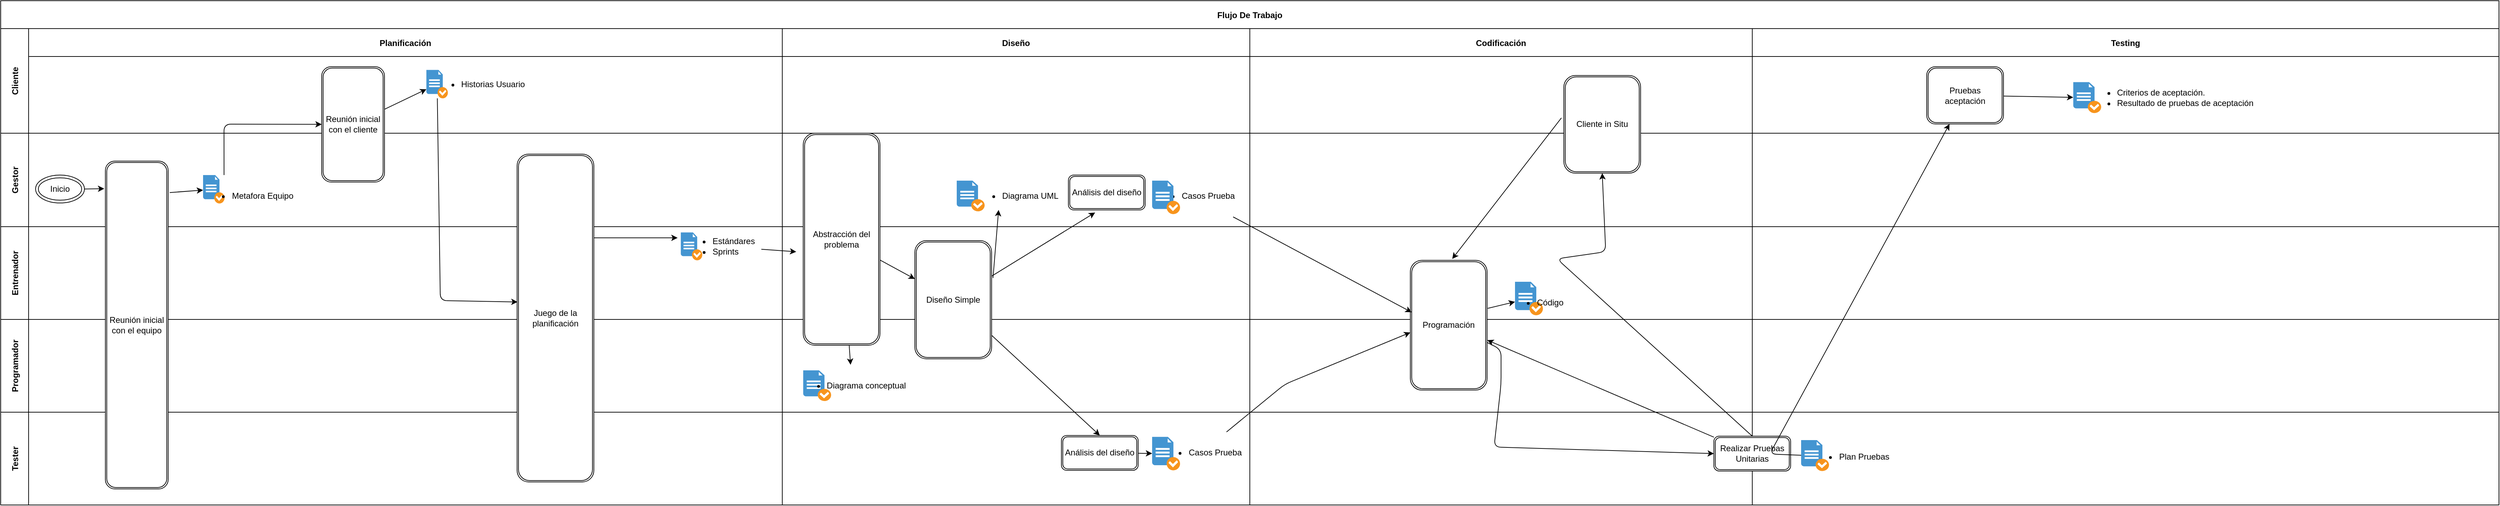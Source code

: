 <mxfile>
    <diagram id="Hp4dVfdLVx2DITK1ITba" name="Página-1">
        <mxGraphModel dx="1243" dy="828" grid="1" gridSize="10" guides="1" tooltips="1" connect="1" arrows="1" fold="1" page="0" pageScale="1" pageWidth="827" pageHeight="1169" math="0" shadow="0">
            <root>
                <mxCell id="0"/>
                <mxCell id="1" parent="0"/>
                <mxCell id="2" value="Flujo De Trabajo" style="shape=table;childLayout=tableLayout;startSize=40;collapsible=0;recursiveResize=0;expand=0;fontStyle=1;" parent="1" vertex="1">
                    <mxGeometry x="560" y="-120" width="3580" height="723" as="geometry"/>
                </mxCell>
                <mxCell id="3" value="Cliente" style="shape=tableRow;horizontal=0;startSize=40;swimlaneHead=0;swimlaneBody=0;top=0;left=0;bottom=0;right=0;dropTarget=0;fillColor=none;collapsible=0;recursiveResize=0;expand=0;fontStyle=1;" parent="2" vertex="1">
                    <mxGeometry y="40" width="3580" height="150" as="geometry"/>
                </mxCell>
                <mxCell id="15" value="Planificación" style="swimlane;swimlaneHead=0;swimlaneBody=0;fontStyle=0;connectable=0;fillColor=none;startSize=40;collapsible=0;recursiveResize=0;expand=0;fontStyle=1;" parent="3" vertex="1">
                    <mxGeometry x="40" width="1080" height="150" as="geometry">
                        <mxRectangle width="1080" height="150" as="alternateBounds"/>
                    </mxGeometry>
                </mxCell>
                <mxCell id="63" style="edgeStyle=none;html=1;strokeColor=default;strokeWidth=1;endArrow=classic;endFill=1;" parent="15" source="59" target="60" edge="1">
                    <mxGeometry relative="1" as="geometry"/>
                </mxCell>
                <mxCell id="59" value="Reunión inicial con el cliente" style="shape=ext;double=1;rounded=1;whiteSpace=wrap;html=1;" parent="15" vertex="1">
                    <mxGeometry x="420" y="54.6" width="90" height="165.4" as="geometry"/>
                </mxCell>
                <mxCell id="60" value="" style="shadow=0;dashed=0;html=1;strokeColor=none;fillColor=#4495D1;labelPosition=center;verticalLabelPosition=bottom;verticalAlign=top;align=center;outlineConnect=0;shape=mxgraph.veeam.checked_doc;" parent="15" vertex="1">
                    <mxGeometry x="570" y="59.2" width="30.8" height="40.8" as="geometry"/>
                </mxCell>
                <mxCell id="61" value="&lt;div style=&quot;text-align: justify;&quot;&gt;&lt;ul&gt;&lt;li&gt;Historias Usuario&lt;/li&gt;&lt;/ul&gt;&lt;/div&gt;" style="text;html=1;align=center;verticalAlign=middle;resizable=0;points=[];autosize=1;strokeColor=none;fillColor=none;" parent="15" vertex="1">
                    <mxGeometry x="570" y="49.6" width="150" height="60" as="geometry"/>
                </mxCell>
                <mxCell id="4" value="Diseño" style="swimlane;swimlaneHead=0;swimlaneBody=0;fontStyle=0;connectable=0;fillColor=none;startSize=40;collapsible=0;recursiveResize=0;expand=0;fontStyle=1;" parent="3" vertex="1">
                    <mxGeometry x="1120" width="670" height="150" as="geometry">
                        <mxRectangle width="670" height="150" as="alternateBounds"/>
                    </mxGeometry>
                </mxCell>
                <mxCell id="5" value="Codificación" style="swimlane;swimlaneHead=0;swimlaneBody=0;fontStyle=0;connectable=0;fillColor=none;startSize=40;collapsible=0;recursiveResize=0;expand=0;fontStyle=1;" parent="3" vertex="1">
                    <mxGeometry x="1790" width="720" height="150" as="geometry">
                        <mxRectangle width="720" height="150" as="alternateBounds"/>
                    </mxGeometry>
                </mxCell>
                <mxCell id="195" value="Cliente in Situ" style="shape=ext;double=1;rounded=1;whiteSpace=wrap;html=1;" parent="5" vertex="1">
                    <mxGeometry x="450" y="67.3" width="110" height="140" as="geometry"/>
                </mxCell>
                <mxCell id="6" value="Testing" style="swimlane;swimlaneHead=0;swimlaneBody=0;fontStyle=0;connectable=0;fillColor=none;startSize=40;collapsible=0;recursiveResize=0;expand=0;fontStyle=1;" parent="3" vertex="1">
                    <mxGeometry x="2510" width="1070" height="150" as="geometry">
                        <mxRectangle width="1070" height="150" as="alternateBounds"/>
                    </mxGeometry>
                </mxCell>
                <mxCell id="113" value="Pruebas aceptación" style="shape=ext;double=1;rounded=1;whiteSpace=wrap;html=1;" parent="6" vertex="1">
                    <mxGeometry x="250" y="54.6" width="110" height="82.2" as="geometry"/>
                </mxCell>
                <mxCell id="179" value="&lt;div style=&quot;text-align: justify;&quot;&gt;&lt;ul&gt;&lt;li&gt;Criterios de aceptación.&lt;/li&gt;&lt;li&gt;Resultado de pruebas de aceptación&lt;/li&gt;&lt;/ul&gt;&lt;/div&gt;" style="text;html=1;align=center;verticalAlign=middle;resizable=0;points=[];autosize=1;strokeColor=none;fillColor=none;" parent="6" vertex="1">
                    <mxGeometry x="470" y="58.95" width="260" height="80" as="geometry"/>
                </mxCell>
                <mxCell id="203" value="" style="shadow=0;dashed=0;html=1;strokeColor=none;fillColor=#4495D1;labelPosition=center;verticalLabelPosition=bottom;verticalAlign=top;align=center;outlineConnect=0;shape=mxgraph.veeam.checked_doc;" parent="6" vertex="1">
                    <mxGeometry x="460" y="76.8" width="40" height="44.3" as="geometry"/>
                </mxCell>
                <mxCell id="180" style="edgeStyle=none;html=1;strokeColor=default;strokeWidth=1;startArrow=none;startFill=0;endArrow=classic;endFill=1;" parent="6" source="113" edge="1" target="203">
                    <mxGeometry relative="1" as="geometry">
                        <mxPoint x="180" y="100" as="targetPoint"/>
                    </mxGeometry>
                </mxCell>
                <mxCell id="88" style="edgeStyle=none;html=1;strokeColor=default;strokeWidth=1;endArrow=classic;endFill=1;" parent="3" edge="1">
                    <mxGeometry relative="1" as="geometry">
                        <mxPoint x="850" y="300" as="sourcePoint"/>
                        <mxPoint x="970" y="300" as="targetPoint"/>
                    </mxGeometry>
                </mxCell>
                <mxCell id="7" value="Gestor" style="shape=tableRow;horizontal=0;startSize=40;swimlaneHead=0;swimlaneBody=0;top=0;left=0;bottom=0;right=0;dropTarget=0;fillColor=none;collapsible=0;recursiveResize=0;expand=0;fontStyle=1;" parent="2" vertex="1">
                    <mxGeometry y="190" width="3580" height="134" as="geometry"/>
                </mxCell>
                <mxCell id="16" style="swimlane;swimlaneHead=0;swimlaneBody=0;fontStyle=0;connectable=0;fillColor=none;startSize=0;collapsible=0;recursiveResize=0;expand=0;fontStyle=1;" parent="7" vertex="1">
                    <mxGeometry x="40" width="1080" height="134" as="geometry">
                        <mxRectangle width="1080" height="134" as="alternateBounds"/>
                    </mxGeometry>
                </mxCell>
                <mxCell id="31" value="Inicio" style="ellipse;shape=doubleEllipse;whiteSpace=wrap;html=1;" parent="16" vertex="1">
                    <mxGeometry x="10" y="60" width="70" height="40" as="geometry"/>
                </mxCell>
                <mxCell id="43" value="" style="shadow=0;dashed=0;html=1;strokeColor=none;fillColor=#4495D1;labelPosition=center;verticalLabelPosition=bottom;verticalAlign=top;align=center;outlineConnect=0;shape=mxgraph.veeam.checked_doc;" parent="16" vertex="1">
                    <mxGeometry x="250" y="60" width="30.8" height="40.8" as="geometry"/>
                </mxCell>
                <mxCell id="45" value="&lt;div style=&quot;text-align: justify;&quot;&gt;&lt;ul&gt;&lt;li&gt;Metafora Equipo&lt;/li&gt;&lt;/ul&gt;&lt;/div&gt;" style="text;html=1;align=center;verticalAlign=middle;resizable=0;points=[];autosize=1;strokeColor=none;fillColor=none;" parent="16" vertex="1">
                    <mxGeometry x="240" y="60" width="150" height="60" as="geometry"/>
                </mxCell>
                <mxCell id="8" value="" style="swimlane;swimlaneHead=0;swimlaneBody=0;fontStyle=0;connectable=0;fillColor=none;startSize=0;collapsible=0;recursiveResize=0;expand=0;fontStyle=1;" parent="7" vertex="1">
                    <mxGeometry x="1120" width="670" height="134" as="geometry">
                        <mxRectangle width="670" height="134" as="alternateBounds"/>
                    </mxGeometry>
                </mxCell>
                <mxCell id="85" value="" style="shadow=0;dashed=0;html=1;strokeColor=none;fillColor=#4495D1;labelPosition=center;verticalLabelPosition=bottom;verticalAlign=top;align=center;outlineConnect=0;shape=mxgraph.veeam.checked_doc;" parent="8" vertex="1">
                    <mxGeometry x="250" y="68.0" width="40" height="44" as="geometry"/>
                </mxCell>
                <mxCell id="86" value="&lt;div style=&quot;text-align: justify;&quot;&gt;&lt;ul&gt;&lt;li&gt;Diagrama UML&lt;/li&gt;&lt;/ul&gt;&lt;/div&gt;" style="text;html=1;align=center;verticalAlign=middle;resizable=0;points=[];autosize=1;strokeColor=none;fillColor=none;" parent="8" vertex="1">
                    <mxGeometry x="265" y="60.0" width="140" height="60" as="geometry"/>
                </mxCell>
                <mxCell id="212" value="Análisis del diseño" style="shape=ext;double=1;rounded=1;whiteSpace=wrap;html=1;" vertex="1" parent="8">
                    <mxGeometry x="410" y="60" width="110" height="50" as="geometry"/>
                </mxCell>
                <mxCell id="213" value="&lt;div style=&quot;text-align: justify;&quot;&gt;&lt;ul&gt;&lt;li&gt;Casos Prueba&lt;/li&gt;&lt;/ul&gt;&lt;/div&gt;" style="text;html=1;align=center;verticalAlign=middle;resizable=0;points=[];autosize=1;strokeColor=none;fillColor=none;" vertex="1" parent="8">
                    <mxGeometry x="520" y="60" width="140" height="60" as="geometry"/>
                </mxCell>
                <mxCell id="214" value="" style="shadow=0;dashed=0;html=1;strokeColor=none;fillColor=#4495D1;labelPosition=center;verticalLabelPosition=bottom;verticalAlign=top;align=center;outlineConnect=0;shape=mxgraph.veeam.checked_doc;" vertex="1" parent="8">
                    <mxGeometry x="530" y="68" width="40" height="48" as="geometry"/>
                </mxCell>
                <mxCell id="9" value="" style="swimlane;swimlaneHead=0;swimlaneBody=0;fontStyle=0;connectable=0;fillColor=none;startSize=0;collapsible=0;recursiveResize=0;expand=0;fontStyle=1;" parent="7" vertex="1">
                    <mxGeometry x="1790" width="720" height="134" as="geometry">
                        <mxRectangle width="720" height="134" as="alternateBounds"/>
                    </mxGeometry>
                </mxCell>
                <mxCell id="10" value="" style="swimlane;swimlaneHead=0;swimlaneBody=0;fontStyle=0;connectable=0;fillColor=none;startSize=0;collapsible=0;recursiveResize=0;expand=0;fontStyle=1;" parent="7" vertex="1">
                    <mxGeometry x="2510" width="1070" height="134" as="geometry">
                        <mxRectangle width="1070" height="134" as="alternateBounds"/>
                    </mxGeometry>
                </mxCell>
                <mxCell id="11" value="Entrenador" style="shape=tableRow;horizontal=0;startSize=40;swimlaneHead=0;swimlaneBody=0;top=0;left=0;bottom=0;right=0;dropTarget=0;fillColor=none;collapsible=0;recursiveResize=0;expand=0;fontStyle=1;" parent="2" vertex="1">
                    <mxGeometry y="324" width="3580" height="133" as="geometry"/>
                </mxCell>
                <mxCell id="17" style="swimlane;swimlaneHead=0;swimlaneBody=0;fontStyle=0;connectable=0;fillColor=none;startSize=0;collapsible=0;recursiveResize=0;expand=0;fontStyle=1;" parent="11" vertex="1">
                    <mxGeometry x="40" width="1080" height="133" as="geometry">
                        <mxRectangle width="1080" height="133" as="alternateBounds"/>
                    </mxGeometry>
                </mxCell>
                <mxCell id="68" value="&lt;div style=&quot;text-align: justify;&quot;&gt;&lt;ul&gt;&lt;li&gt;Estándares&lt;/li&gt;&lt;li&gt;Sprints&lt;/li&gt;&lt;/ul&gt;&lt;/div&gt;" style="text;html=1;align=center;verticalAlign=middle;resizable=0;points=[];autosize=1;strokeColor=none;fillColor=none;" parent="17" vertex="1">
                    <mxGeometry x="930" y="-12.1" width="120" height="80" as="geometry"/>
                </mxCell>
                <mxCell id="67" value="" style="shadow=0;dashed=0;html=1;strokeColor=none;fillColor=#4495D1;labelPosition=center;verticalLabelPosition=bottom;verticalAlign=top;align=center;outlineConnect=0;shape=mxgraph.veeam.checked_doc;" parent="17" vertex="1">
                    <mxGeometry x="934.6" y="8.3" width="30.8" height="40" as="geometry"/>
                </mxCell>
                <mxCell id="38" value="Reunión inicial con el equipo" style="shape=ext;double=1;rounded=1;whiteSpace=wrap;html=1;" parent="17" vertex="1">
                    <mxGeometry x="110" y="-94" width="90" height="470" as="geometry"/>
                </mxCell>
                <mxCell id="12" value="" style="swimlane;swimlaneHead=0;swimlaneBody=0;fontStyle=0;connectable=0;fillColor=none;startSize=0;collapsible=0;recursiveResize=0;expand=0;fontStyle=1;" parent="11" vertex="1">
                    <mxGeometry x="1120" width="670" height="133" as="geometry">
                        <mxRectangle width="670" height="133" as="alternateBounds"/>
                    </mxGeometry>
                </mxCell>
                <mxCell id="70" value="Diseño Simple" style="shape=ext;double=1;rounded=1;whiteSpace=wrap;html=1;" parent="12" vertex="1">
                    <mxGeometry x="190" y="20" width="110" height="169.5" as="geometry"/>
                </mxCell>
                <mxCell id="210" style="edgeStyle=none;html=1;" edge="1" parent="12" source="207" target="70">
                    <mxGeometry relative="1" as="geometry"/>
                </mxCell>
                <mxCell id="207" value="Abstracción del problema" style="shape=ext;double=1;rounded=1;whiteSpace=wrap;html=1;" vertex="1" parent="12">
                    <mxGeometry x="30" y="-134" width="110" height="304" as="geometry"/>
                </mxCell>
                <mxCell id="13" value="" style="swimlane;swimlaneHead=0;swimlaneBody=0;fontStyle=0;connectable=0;fillColor=none;startSize=0;collapsible=0;recursiveResize=0;expand=0;fontStyle=1;" parent="11" vertex="1">
                    <mxGeometry x="1790" width="720" height="133" as="geometry">
                        <mxRectangle width="720" height="133" as="alternateBounds"/>
                    </mxGeometry>
                </mxCell>
                <mxCell id="97" value="" style="shadow=0;dashed=0;html=1;strokeColor=none;fillColor=#4495D1;labelPosition=center;verticalLabelPosition=bottom;verticalAlign=top;align=center;outlineConnect=0;shape=mxgraph.veeam.checked_doc;" parent="13" vertex="1">
                    <mxGeometry x="380" y="79" width="40" height="48" as="geometry"/>
                </mxCell>
                <mxCell id="98" value="&lt;div style=&quot;text-align: justify;&quot;&gt;&lt;ul&gt;&lt;li&gt;Código&lt;/li&gt;&lt;/ul&gt;&lt;/div&gt;" style="text;html=1;align=center;verticalAlign=middle;resizable=0;points=[];autosize=1;strokeColor=none;fillColor=none;" parent="13" vertex="1">
                    <mxGeometry x="360" y="79" width="100" height="60" as="geometry"/>
                </mxCell>
                <mxCell id="14" value="" style="swimlane;swimlaneHead=0;swimlaneBody=0;fontStyle=0;connectable=0;fillColor=none;startSize=0;collapsible=0;recursiveResize=0;expand=0;fontStyle=1;" parent="11" vertex="1">
                    <mxGeometry x="2510" width="1070" height="133" as="geometry">
                        <mxRectangle width="1070" height="133" as="alternateBounds"/>
                    </mxGeometry>
                </mxCell>
                <mxCell id="192" style="edgeStyle=none;html=1;" parent="11" source="68" edge="1">
                    <mxGeometry relative="1" as="geometry">
                        <mxPoint x="1140" y="36" as="targetPoint"/>
                    </mxGeometry>
                </mxCell>
                <mxCell id="18" value="Programador" style="shape=tableRow;horizontal=0;startSize=40;swimlaneHead=0;swimlaneBody=0;top=0;left=0;bottom=0;right=0;dropTarget=0;fillColor=none;collapsible=0;recursiveResize=0;expand=0;fontStyle=1;" parent="2" vertex="1">
                    <mxGeometry y="457" width="3580" height="133" as="geometry"/>
                </mxCell>
                <mxCell id="19" style="swimlane;swimlaneHead=0;swimlaneBody=0;fontStyle=0;connectable=0;fillColor=none;startSize=0;collapsible=0;recursiveResize=0;expand=0;fontStyle=1;" parent="18" vertex="1">
                    <mxGeometry x="40" width="1080" height="133" as="geometry">
                        <mxRectangle width="1080" height="133" as="alternateBounds"/>
                    </mxGeometry>
                </mxCell>
                <mxCell id="64" value="Juego de la planificación" style="shape=ext;double=1;rounded=1;whiteSpace=wrap;html=1;" parent="19" vertex="1">
                    <mxGeometry x="700" y="-237" width="110" height="470" as="geometry"/>
                </mxCell>
                <mxCell id="20" style="swimlane;swimlaneHead=0;swimlaneBody=0;fontStyle=0;connectable=0;fillColor=none;startSize=0;collapsible=0;recursiveResize=0;expand=0;fontStyle=1;" parent="18" vertex="1">
                    <mxGeometry x="1120" width="670" height="133" as="geometry">
                        <mxRectangle width="670" height="133" as="alternateBounds"/>
                    </mxGeometry>
                </mxCell>
                <mxCell id="208" value="" style="shadow=0;dashed=0;html=1;strokeColor=none;fillColor=#4495D1;labelPosition=center;verticalLabelPosition=bottom;verticalAlign=top;align=center;outlineConnect=0;shape=mxgraph.veeam.checked_doc;" vertex="1" parent="20">
                    <mxGeometry x="30" y="73" width="40" height="44" as="geometry"/>
                </mxCell>
                <mxCell id="209" value="&lt;div style=&quot;text-align: justify;&quot;&gt;&lt;ul&gt;&lt;li&gt;Diagrama conceptual&lt;/li&gt;&lt;/ul&gt;&lt;/div&gt;" style="text;html=1;align=center;verticalAlign=middle;resizable=0;points=[];autosize=1;strokeColor=none;fillColor=none;" vertex="1" parent="20">
                    <mxGeometry x="10" y="65" width="180" height="60" as="geometry"/>
                </mxCell>
                <mxCell id="21" style="swimlane;swimlaneHead=0;swimlaneBody=0;fontStyle=0;connectable=0;fillColor=none;startSize=0;collapsible=0;recursiveResize=0;expand=0;fontStyle=1;" parent="18" vertex="1">
                    <mxGeometry x="1790" width="720" height="133" as="geometry">
                        <mxRectangle width="720" height="133" as="alternateBounds"/>
                    </mxGeometry>
                </mxCell>
                <mxCell id="95" value="Programación" style="shape=ext;double=1;rounded=1;whiteSpace=wrap;html=1;" parent="21" vertex="1">
                    <mxGeometry x="230" y="-84.7" width="110" height="186" as="geometry"/>
                </mxCell>
                <mxCell id="22" style="swimlane;swimlaneHead=0;swimlaneBody=0;fontStyle=0;connectable=0;fillColor=none;startSize=0;collapsible=0;recursiveResize=0;expand=0;fontStyle=1;" parent="18" vertex="1">
                    <mxGeometry x="2510" width="1070" height="133" as="geometry">
                        <mxRectangle width="1070" height="133" as="alternateBounds"/>
                    </mxGeometry>
                </mxCell>
                <mxCell id="23" value="Tester" style="shape=tableRow;horizontal=0;startSize=40;swimlaneHead=0;swimlaneBody=0;top=0;left=0;bottom=0;right=0;dropTarget=0;fillColor=none;collapsible=0;recursiveResize=0;expand=0;fontStyle=1;" parent="2" vertex="1">
                    <mxGeometry y="590" width="3580" height="133" as="geometry"/>
                </mxCell>
                <mxCell id="24" style="swimlane;swimlaneHead=0;swimlaneBody=0;fontStyle=0;connectable=0;fillColor=none;startSize=0;collapsible=0;recursiveResize=0;expand=0;fontStyle=1;" parent="23" vertex="1">
                    <mxGeometry x="40" width="1080" height="133" as="geometry">
                        <mxRectangle width="1080" height="133" as="alternateBounds"/>
                    </mxGeometry>
                </mxCell>
                <mxCell id="25" style="swimlane;swimlaneHead=0;swimlaneBody=0;fontStyle=0;connectable=0;fillColor=none;startSize=0;collapsible=0;recursiveResize=0;expand=0;fontStyle=1;" parent="23" vertex="1">
                    <mxGeometry x="1120" width="670" height="133" as="geometry">
                        <mxRectangle width="670" height="133" as="alternateBounds"/>
                    </mxGeometry>
                </mxCell>
                <mxCell id="90" value="Análisis del diseño" style="shape=ext;double=1;rounded=1;whiteSpace=wrap;html=1;" parent="25" vertex="1">
                    <mxGeometry x="400" y="33.35" width="110" height="50" as="geometry"/>
                </mxCell>
                <mxCell id="189" value="&lt;div style=&quot;text-align: justify;&quot;&gt;&lt;ul&gt;&lt;li&gt;Casos Prueba&lt;/li&gt;&lt;/ul&gt;&lt;/div&gt;" style="text;html=1;align=center;verticalAlign=middle;resizable=0;points=[];autosize=1;strokeColor=none;fillColor=none;" parent="25" vertex="1">
                    <mxGeometry x="530" y="28.35" width="140" height="60" as="geometry"/>
                </mxCell>
                <mxCell id="92" value="" style="shadow=0;dashed=0;html=1;strokeColor=none;fillColor=#4495D1;labelPosition=center;verticalLabelPosition=bottom;verticalAlign=top;align=center;outlineConnect=0;shape=mxgraph.veeam.checked_doc;" parent="25" vertex="1">
                    <mxGeometry x="530" y="35.35" width="40" height="48" as="geometry"/>
                </mxCell>
                <mxCell id="94" style="edgeStyle=none;html=1;strokeColor=default;strokeWidth=1;endArrow=classic;endFill=1;" parent="25" source="90" target="92" edge="1">
                    <mxGeometry relative="1" as="geometry"/>
                </mxCell>
                <mxCell id="26" style="swimlane;swimlaneHead=0;swimlaneBody=0;fontStyle=0;connectable=0;fillColor=none;startSize=0;collapsible=0;recursiveResize=0;expand=0;fontStyle=1;" parent="23" vertex="1">
                    <mxGeometry x="1790" width="720" height="133" as="geometry">
                        <mxRectangle width="720" height="133" as="alternateBounds"/>
                    </mxGeometry>
                </mxCell>
                <mxCell id="27" style="swimlane;swimlaneHead=0;swimlaneBody=0;fontStyle=0;connectable=0;fillColor=none;startSize=0;collapsible=0;recursiveResize=0;expand=0;fontStyle=1;" parent="23" vertex="1">
                    <mxGeometry x="2510" width="1070" height="133" as="geometry">
                        <mxRectangle width="1070" height="133" as="alternateBounds"/>
                    </mxGeometry>
                </mxCell>
                <mxCell id="101" value="Realizar Pruebas&lt;br&gt;Unitarias" style="shape=ext;double=1;rounded=1;whiteSpace=wrap;html=1;" parent="27" vertex="1">
                    <mxGeometry x="-55" y="34.35" width="110" height="50" as="geometry"/>
                </mxCell>
                <mxCell id="204" value="&lt;div style=&quot;text-align: justify;&quot;&gt;&lt;ul&gt;&lt;li&gt;Plan Pruebas&lt;/li&gt;&lt;/ul&gt;&lt;/div&gt;" style="text;html=1;align=center;verticalAlign=middle;resizable=0;points=[];autosize=1;strokeColor=none;fillColor=none;" parent="27" vertex="1">
                    <mxGeometry x="70" y="34.35" width="140" height="60" as="geometry"/>
                </mxCell>
                <mxCell id="205" value="" style="shadow=0;dashed=0;html=1;strokeColor=none;fillColor=#4495D1;labelPosition=center;verticalLabelPosition=bottom;verticalAlign=top;align=center;outlineConnect=0;shape=mxgraph.veeam.checked_doc;" parent="27" vertex="1">
                    <mxGeometry x="70" y="40.05" width="40" height="44.3" as="geometry"/>
                </mxCell>
                <mxCell id="102" style="edgeStyle=none;html=1;strokeColor=default;strokeWidth=1;endArrow=classic;endFill=1;entryX=0;entryY=0.5;entryDx=0;entryDy=0;" parent="2" target="101" edge="1">
                    <mxGeometry relative="1" as="geometry">
                        <Array as="points">
                            <mxPoint x="2150" y="500"/>
                            <mxPoint x="2150" y="550"/>
                            <mxPoint x="2140" y="640"/>
                        </Array>
                        <mxPoint x="1940" y="520" as="targetPoint"/>
                        <mxPoint x="2130" y="490" as="sourcePoint"/>
                    </mxGeometry>
                </mxCell>
                <mxCell id="39" style="edgeStyle=none;html=1;exitX=1;exitY=0.5;exitDx=0;exitDy=0;entryX=-0.018;entryY=0.084;entryDx=0;entryDy=0;entryPerimeter=0;" parent="2" source="31" target="38" edge="1">
                    <mxGeometry relative="1" as="geometry">
                        <mxPoint x="150" y="391" as="targetPoint"/>
                    </mxGeometry>
                </mxCell>
                <mxCell id="62" style="edgeStyle=none;html=1;entryX=0;entryY=0.5;entryDx=0;entryDy=0;strokeColor=default;strokeWidth=1;endArrow=classic;endFill=1;exitX=0.267;exitY=0;exitDx=0;exitDy=0;exitPerimeter=0;" parent="2" source="45" target="59" edge="1">
                    <mxGeometry relative="1" as="geometry">
                        <mxPoint x="310" y="140" as="sourcePoint"/>
                        <Array as="points">
                            <mxPoint x="320" y="177"/>
                        </Array>
                    </mxGeometry>
                </mxCell>
                <mxCell id="100" style="edgeStyle=none;html=1;entryX=0;entryY=0.556;entryDx=0;entryDy=0;strokeColor=default;strokeWidth=1;endArrow=classic;endFill=1;entryPerimeter=0;" parent="2" source="189" target="95" edge="1">
                    <mxGeometry relative="1" as="geometry">
                        <Array as="points">
                            <mxPoint x="1840" y="550"/>
                        </Array>
                    </mxGeometry>
                </mxCell>
                <mxCell id="190" style="edgeStyle=none;html=1;entryX=0.5;entryY=0;entryDx=0;entryDy=0;" parent="2" source="70" target="90" edge="1">
                    <mxGeometry relative="1" as="geometry"/>
                </mxCell>
                <mxCell id="106" style="edgeStyle=none;html=1;strokeColor=default;strokeWidth=1;endArrow=classic;endFill=1;entryX=1.003;entryY=0.615;entryDx=0;entryDy=0;entryPerimeter=0;" parent="2" source="101" edge="1" target="95">
                    <mxGeometry relative="1" as="geometry">
                        <mxPoint x="2230" y="554.3" as="targetPoint"/>
                    </mxGeometry>
                </mxCell>
                <mxCell id="198" style="edgeStyle=none;html=1;exitX=0.5;exitY=0;exitDx=0;exitDy=0;entryX=0.5;entryY=1;entryDx=0;entryDy=0;" parent="2" source="101" edge="1" target="195">
                    <mxGeometry relative="1" as="geometry">
                        <mxPoint x="2230" y="510" as="sourcePoint"/>
                        <mxPoint x="2100" y="250" as="targetPoint"/>
                        <Array as="points">
                            <mxPoint x="2230" y="370"/>
                            <mxPoint x="2300" y="360"/>
                        </Array>
                    </mxGeometry>
                </mxCell>
                <mxCell id="200" style="edgeStyle=none;html=1;entryX=0.546;entryY=-0.011;entryDx=0;entryDy=0;entryPerimeter=0;exitX=-0.032;exitY=0.434;exitDx=0;exitDy=0;exitPerimeter=0;" parent="2" source="195" target="95" edge="1">
                    <mxGeometry relative="1" as="geometry">
                        <Array as="points"/>
                    </mxGeometry>
                </mxCell>
                <mxCell id="202" style="edgeStyle=none;html=1;" parent="2" source="204" target="113" edge="1">
                    <mxGeometry relative="1" as="geometry">
                        <mxPoint x="2510" y="523.5" as="targetPoint"/>
                        <mxPoint x="2470" y="650" as="sourcePoint"/>
                        <Array as="points">
                            <mxPoint x="2535" y="650"/>
                        </Array>
                    </mxGeometry>
                </mxCell>
                <mxCell id="44" style="edgeStyle=none;html=1;endArrow=classic;endFill=1;exitX=1.024;exitY=0.096;exitDx=0;exitDy=0;exitPerimeter=0;" parent="2" source="38" target="43" edge="1">
                    <mxGeometry relative="1" as="geometry">
                        <mxPoint x="290" y="350" as="targetPoint"/>
                    </mxGeometry>
                </mxCell>
                <mxCell id="84" style="edgeStyle=none;html=1;entryX=0.006;entryY=0.451;entryDx=0;entryDy=0;entryPerimeter=0;strokeColor=default;strokeWidth=1;endArrow=classic;endFill=1;" parent="2" source="60" target="64" edge="1">
                    <mxGeometry relative="1" as="geometry">
                        <Array as="points">
                            <mxPoint x="630" y="430"/>
                        </Array>
                    </mxGeometry>
                </mxCell>
                <mxCell id="87" style="edgeStyle=none;html=1;strokeColor=default;strokeWidth=1;endArrow=classic;endFill=1;exitX=1.018;exitY=0.316;exitDx=0;exitDy=0;exitPerimeter=0;" parent="2" source="70" edge="1">
                    <mxGeometry relative="1" as="geometry">
                        <mxPoint x="1430" y="300" as="targetPoint"/>
                    </mxGeometry>
                </mxCell>
                <mxCell id="99" style="edgeStyle=none;html=1;strokeColor=default;strokeWidth=1;endArrow=classic;endFill=1;exitX=1.008;exitY=0.37;exitDx=0;exitDy=0;exitPerimeter=0;" parent="2" source="95" target="97" edge="1">
                    <mxGeometry relative="1" as="geometry"/>
                </mxCell>
                <mxCell id="211" style="edgeStyle=none;html=1;" edge="1" parent="2" source="207" target="209">
                    <mxGeometry relative="1" as="geometry"/>
                </mxCell>
                <mxCell id="215" style="edgeStyle=none;html=1;entryX=0.348;entryY=1.075;entryDx=0;entryDy=0;entryPerimeter=0;" edge="1" parent="2" source="70" target="212">
                    <mxGeometry relative="1" as="geometry"/>
                </mxCell>
                <mxCell id="216" style="edgeStyle=none;html=1;entryX=0.017;entryY=0.4;entryDx=0;entryDy=0;entryPerimeter=0;" edge="1" parent="2" source="213" target="95">
                    <mxGeometry relative="1" as="geometry"/>
                </mxCell>
            </root>
        </mxGraphModel>
    </diagram>
</mxfile>